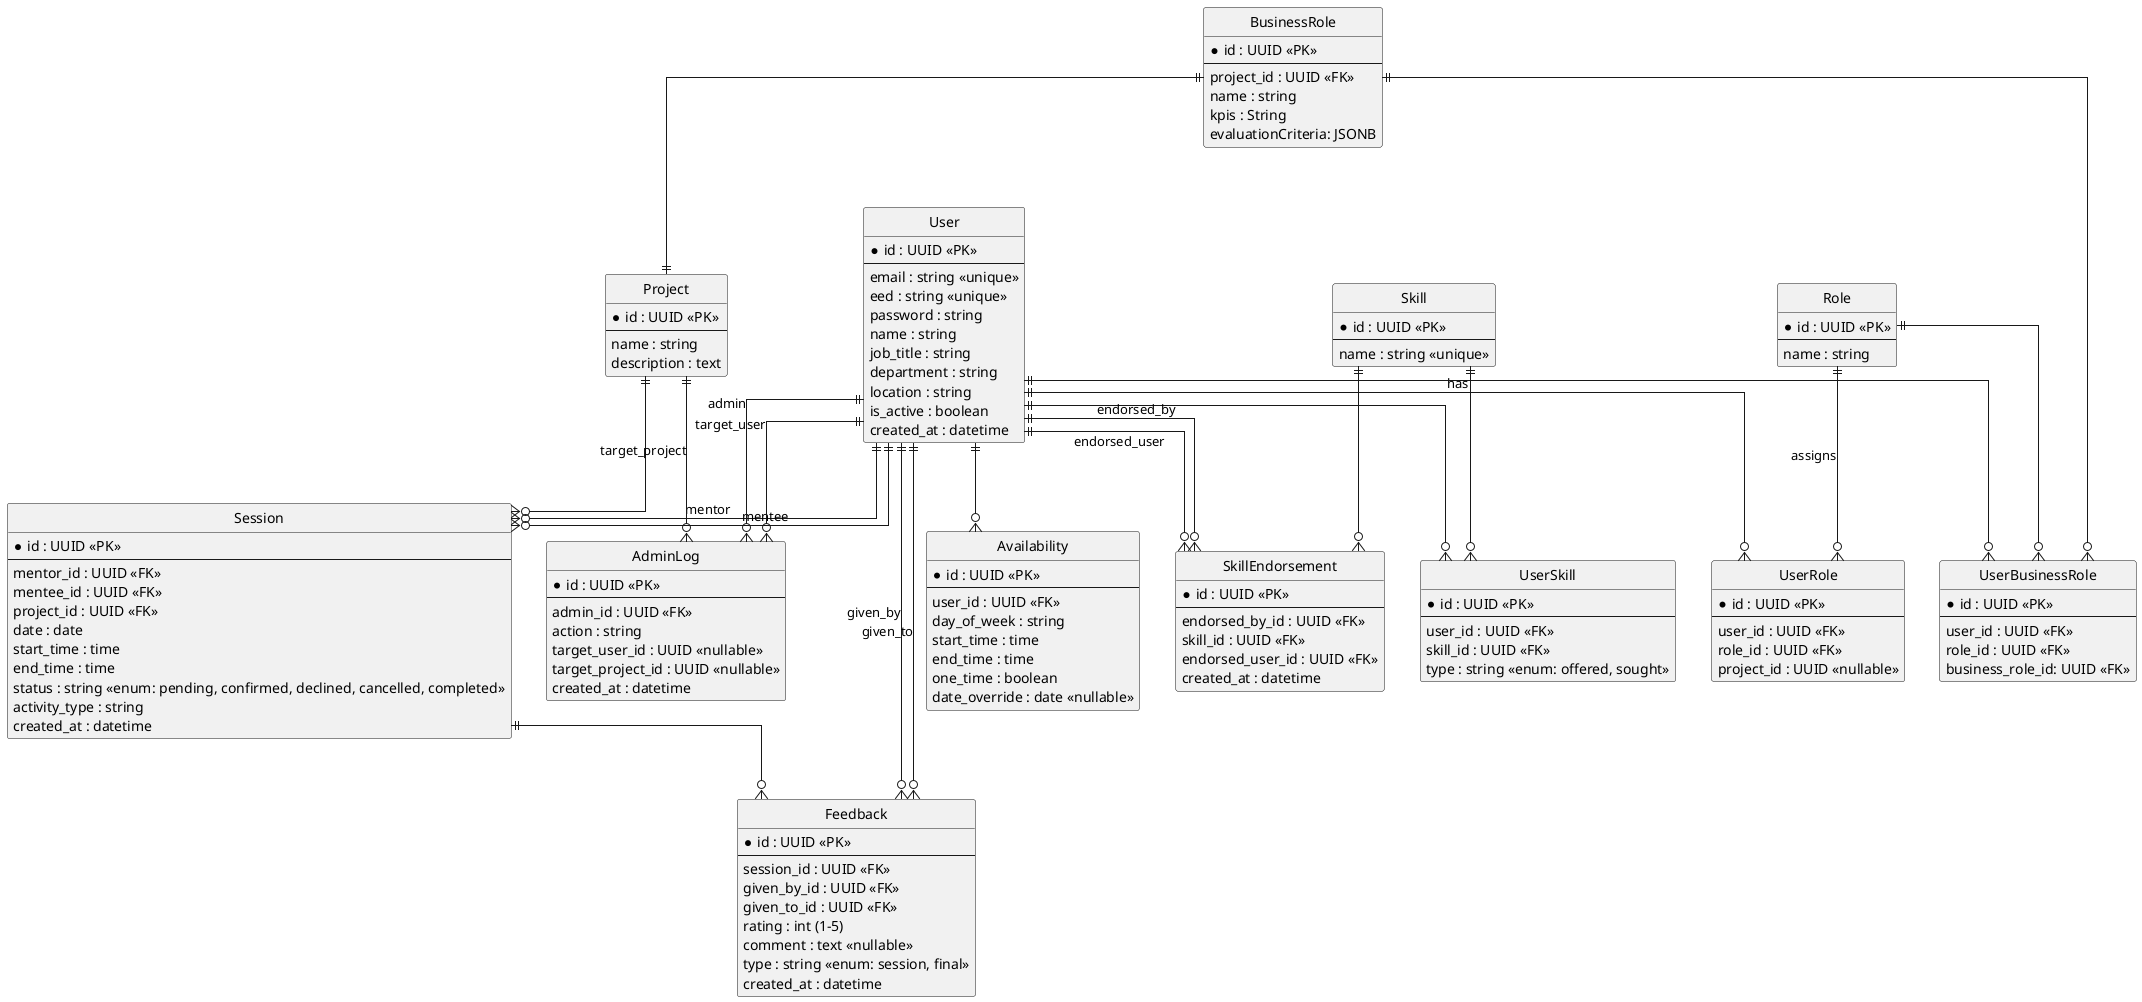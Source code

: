 @startuml
skinparam linetype ortho
skinparam rectangle {
  BackgroundColor White
  BorderColor Black
  Shadowing false
}
hide circle

entity User {
  * id : UUID <<PK>>
  --
  email : string <<unique>>
  eed : string <<unique>>
  password : string
  name : string
  job_title : string
  department : string
  location : string
  is_active : boolean
  created_at : datetime
}

entity Role {
  * id : UUID <<PK>>
  --
  name : string 
}

entity BusinessRole{
  * id : UUID <<PK>>
  --
  project_id : UUID <<FK>>
  name : string 
  kpis : String
  evaluationCriteria: JSONB
}

entity UserRole {
  * id : UUID <<PK>>
  --
  user_id : UUID <<FK>>
  role_id : UUID <<FK>>
  project_id : UUID <<nullable>>
}

entity Skill {
  * id : UUID <<PK>>
  --
  name : string <<unique>>
}

entity UserSkill {
  * id : UUID <<PK>>
  --
  user_id : UUID <<FK>>
  skill_id : UUID <<FK>>
  type : string <<enum: offered, sought>>
}

entity SkillEndorsement {
  * id : UUID <<PK>>
  --
  endorsed_by_id : UUID <<FK>>
  skill_id : UUID <<FK>>
  endorsed_user_id : UUID <<FK>>
  created_at : datetime
}

entity Availability {
  * id : UUID <<PK>>
  --
  user_id : UUID <<FK>>
  day_of_week : string
  start_time : time
  end_time : time
  one_time : boolean
  date_override : date <<nullable>>
}

entity Project {
  * id : UUID <<PK>>
  --
  name : string
  description : text
}

entity UserBusinessRole {
  * id : UUID <<PK>>
  --
  user_id : UUID <<FK>>
  role_id : UUID <<FK>>
  business_role_id: UUID <<FK>>
}

entity Session {
  * id : UUID <<PK>>
  --
  mentor_id : UUID <<FK>>
  mentee_id : UUID <<FK>>
  project_id : UUID <<FK>>
  date : date
  start_time : time
  end_time : time
  status : string <<enum: pending, confirmed, declined, cancelled, completed>>
  activity_type : string
  created_at : datetime
}

entity Feedback {
  * id : UUID <<PK>>
  --
  session_id : UUID <<FK>>
  given_by_id : UUID <<FK>>
  given_to_id : UUID <<FK>>
  rating : int (1–5)
  comment : text <<nullable>>
  type : string <<enum: session, final>>
  created_at : datetime
}

entity AdminLog {
  * id : UUID <<PK>>
  --
  admin_id : UUID <<FK>>
  action : string
  target_user_id : UUID <<nullable>>
  target_project_id : UUID <<nullable>>
  created_at : datetime
}

' Relationships
User ||--o{ UserRole : has
Role ||--o{ UserRole : assigns
Role ||--o{ UserBusinessRole
User ||--o{ UserSkill
Skill ||--o{ UserSkill
User ||--o{ Availability
User ||--o{ SkillEndorsement : endorsed_by
User ||--o{ SkillEndorsement : endorsed_user
Skill ||--o{ SkillEndorsement
BusinessRole ||--o{ UserBusinessRole
BusinessRole ||--|| Project
User ||--o{ UserBusinessRole
User ||--o{ Session : mentor
User ||--o{ Session : mentee
Project ||--o{ Session
Session ||--o{ Feedback
User ||--o{ Feedback : given_by
User ||--o{ Feedback : given_to
User ||--o{ AdminLog : admin
User ||--o{ AdminLog : target_user
Project ||--o{ AdminLog : target_project
@enduml
